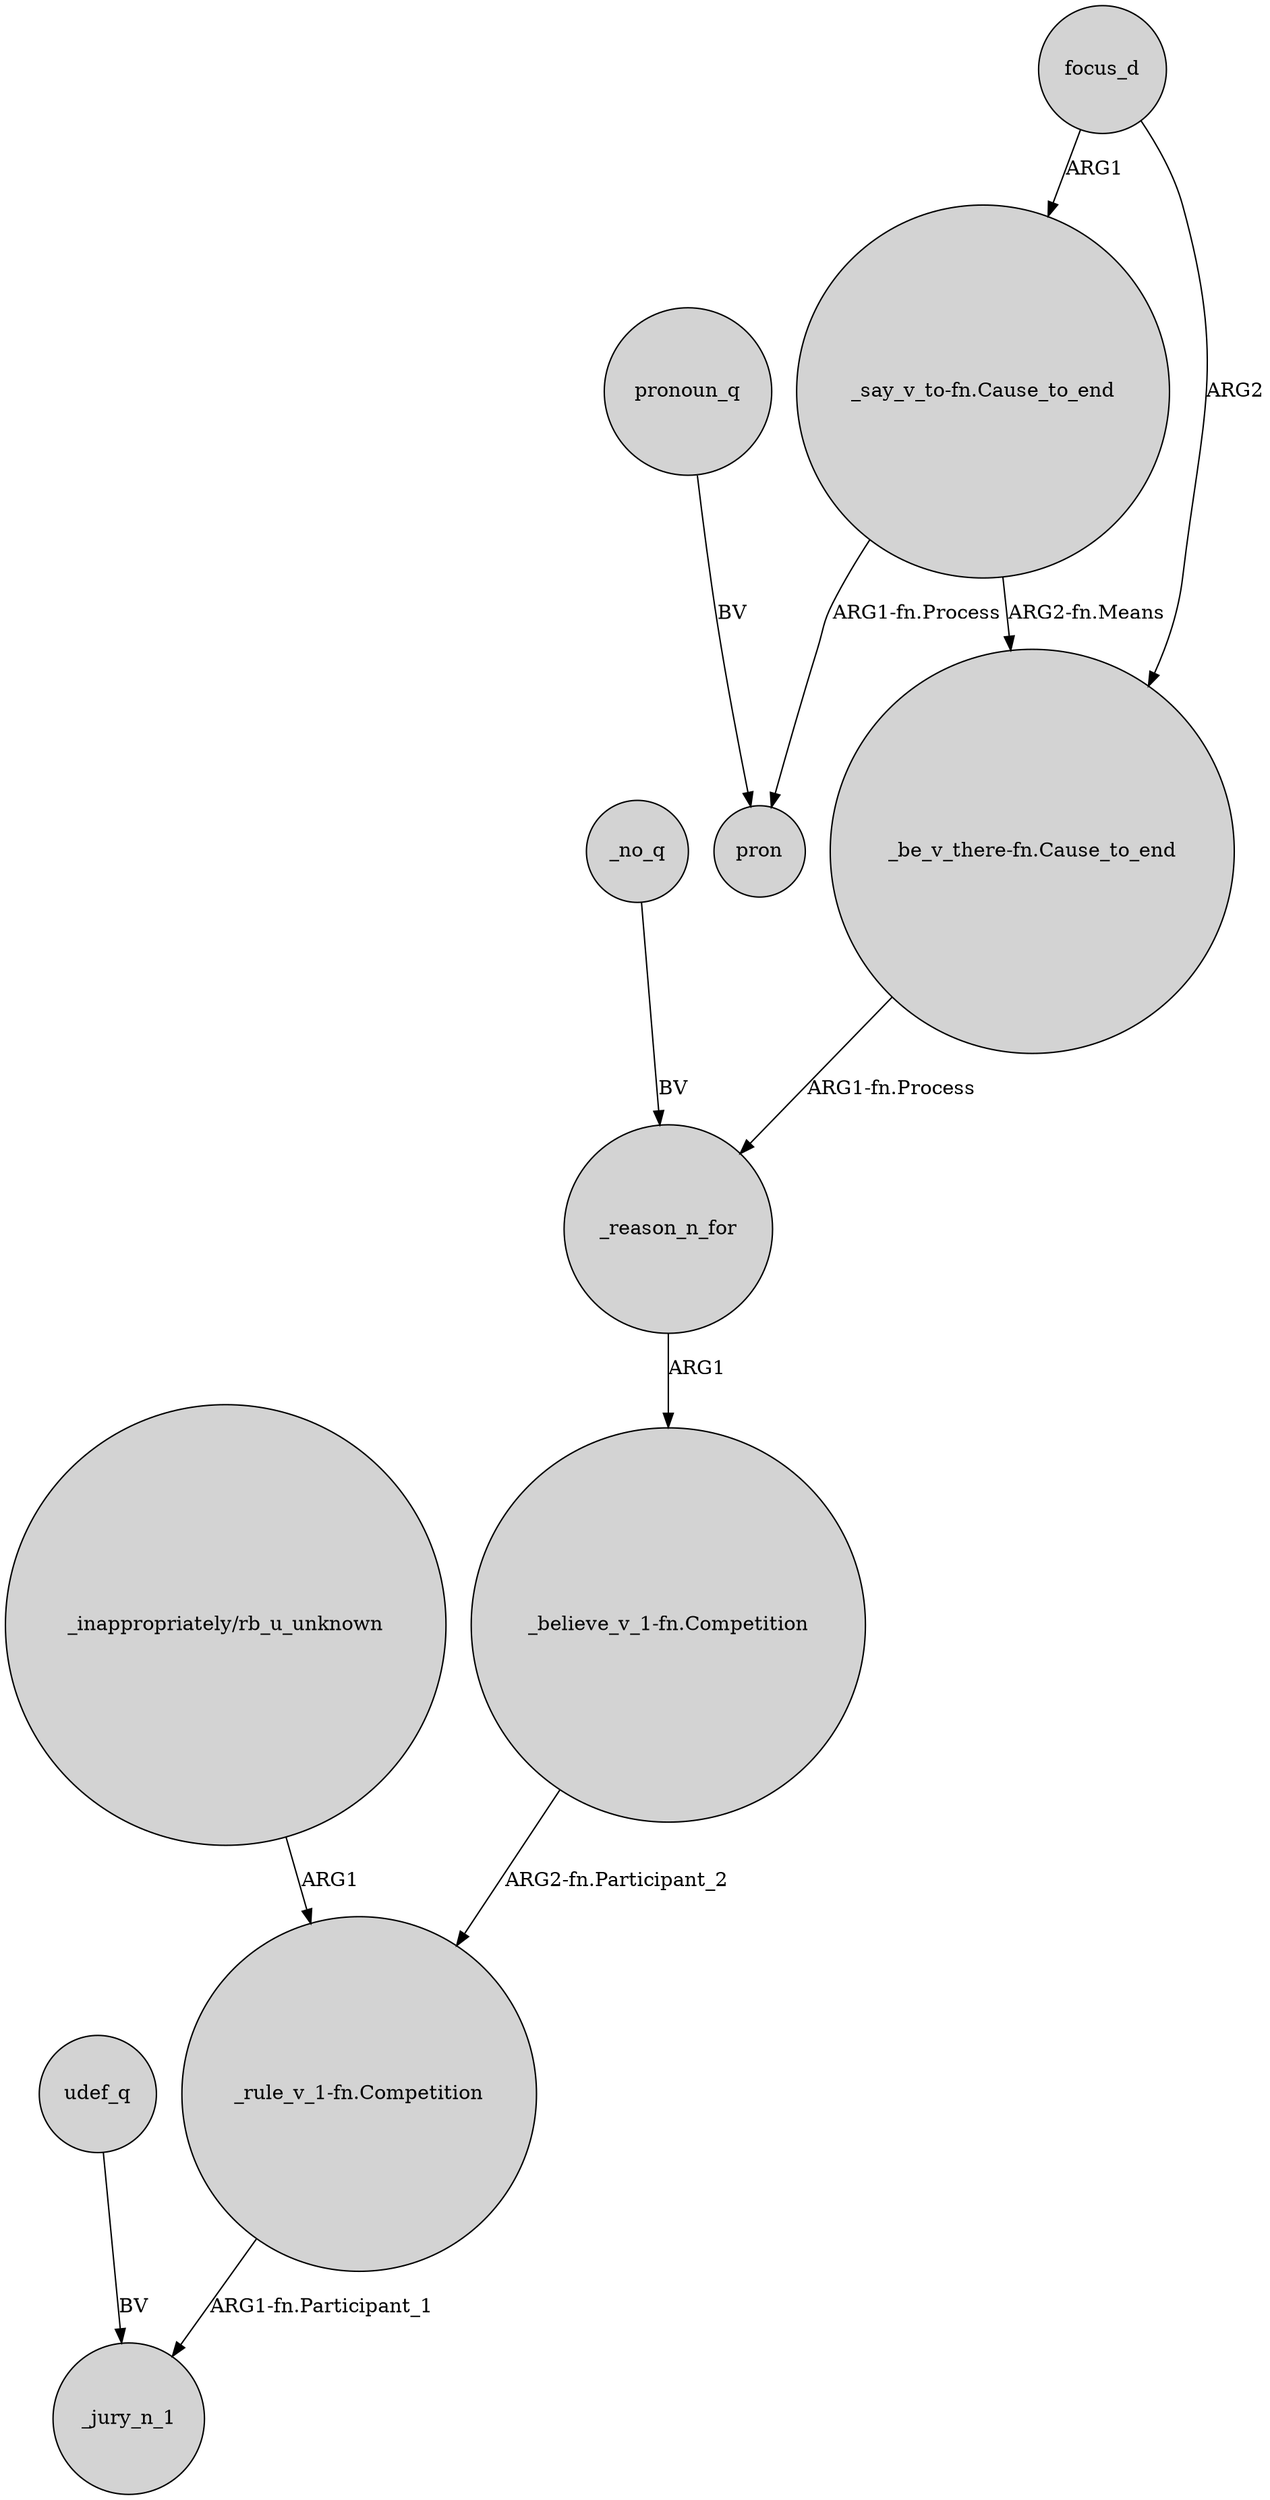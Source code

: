 digraph {
	node [shape=circle style=filled]
	_reason_n_for -> "_believe_v_1-fn.Competition" [label=ARG1]
	_no_q -> _reason_n_for [label=BV]
	"_say_v_to-fn.Cause_to_end" -> "_be_v_there-fn.Cause_to_end" [label="ARG2-fn.Means"]
	focus_d -> "_be_v_there-fn.Cause_to_end" [label=ARG2]
	"_be_v_there-fn.Cause_to_end" -> _reason_n_for [label="ARG1-fn.Process"]
	"_say_v_to-fn.Cause_to_end" -> pron [label="ARG1-fn.Process"]
	focus_d -> "_say_v_to-fn.Cause_to_end" [label=ARG1]
	"_inappropriately/rb_u_unknown" -> "_rule_v_1-fn.Competition" [label=ARG1]
	udef_q -> _jury_n_1 [label=BV]
	pronoun_q -> pron [label=BV]
	"_believe_v_1-fn.Competition" -> "_rule_v_1-fn.Competition" [label="ARG2-fn.Participant_2"]
	"_rule_v_1-fn.Competition" -> _jury_n_1 [label="ARG1-fn.Participant_1"]
}
